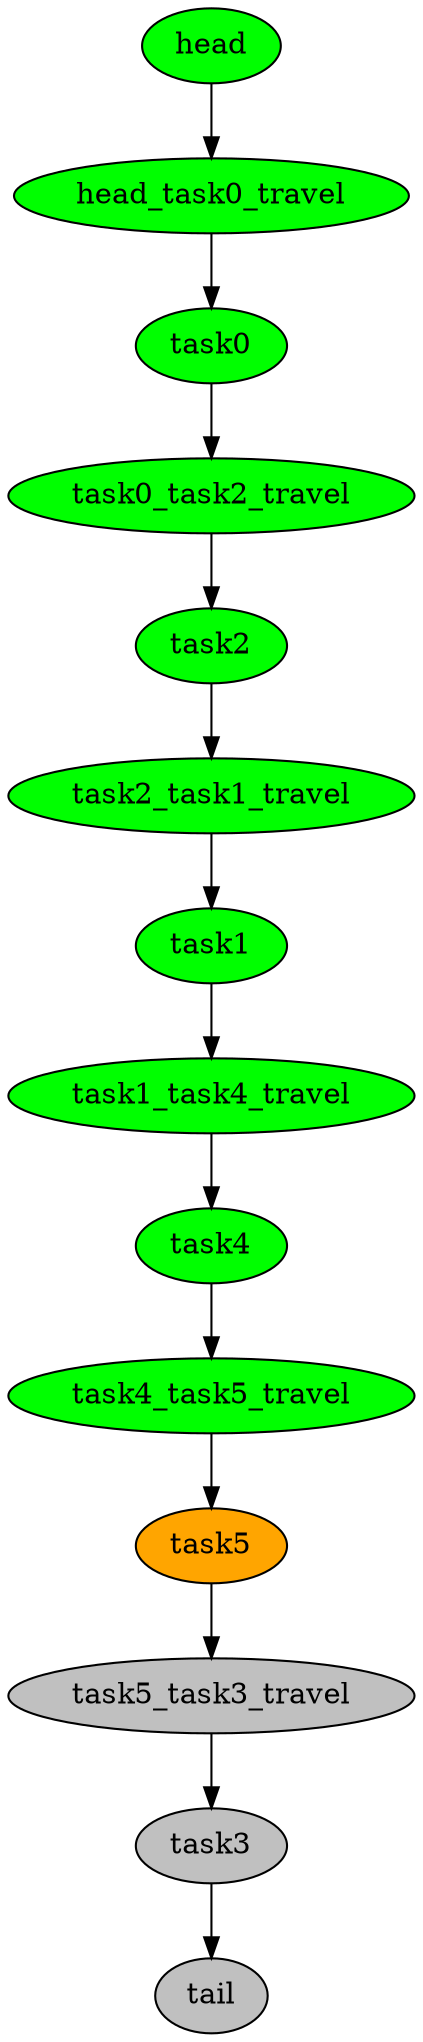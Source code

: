 digraph timeline {
head[label="head",style=filled,fillcolor=green,fontcolor=black];
head_task0_travel[label="head_task0_travel",style=filled,fillcolor=green,fontcolor=black];
task0[label="task0",style=filled,fillcolor=green,fontcolor=black];
task0_task2_travel[label="task0_task2_travel",style=filled,fillcolor=green,fontcolor=black];
task2[label="task2",style=filled,fillcolor=green,fontcolor=black];
task2_task1_travel[label="task2_task1_travel",style=filled,fillcolor=green,fontcolor=black];
task1[label="task1",style=filled,fillcolor=green,fontcolor=black];
task1_task4_travel[label="task1_task4_travel",style=filled,fillcolor=green,fontcolor=black];
task4[label="task4",style=filled,fillcolor=green,fontcolor=black];
task4_task5_travel[label="task4_task5_travel",style=filled,fillcolor=green,fontcolor=black];
task5[label="task5",style=filled,fillcolor=orange,fontcolor=black];
task5_task3_travel[label="task5_task3_travel",style=filled,fillcolor=gray,fontcolor=black];
task3[label="task3",style=filled,fillcolor=gray,fontcolor=black];
tail[label="tail",style=filled,fillcolor=gray,fontcolor=black];
"head"->"head_task0_travel"[color=black];
"head_task0_travel"->"task0"[color=black];
"task0"->"task0_task2_travel"[color=black];
"task0_task2_travel"->"task2"[color=black];
"task2"->"task2_task1_travel"[color=black];
"task2_task1_travel"->"task1"[color=black];
"task1"->"task1_task4_travel"[color=black];
"task1_task4_travel"->"task4"[color=black];
"task4"->"task4_task5_travel"[color=black];
"task4_task5_travel"->"task5"[color=black];
"task5"->"task5_task3_travel"[color=black];
"task5_task3_travel"->"task3"[color=black];
"task3"->"tail"[color=black];
}
